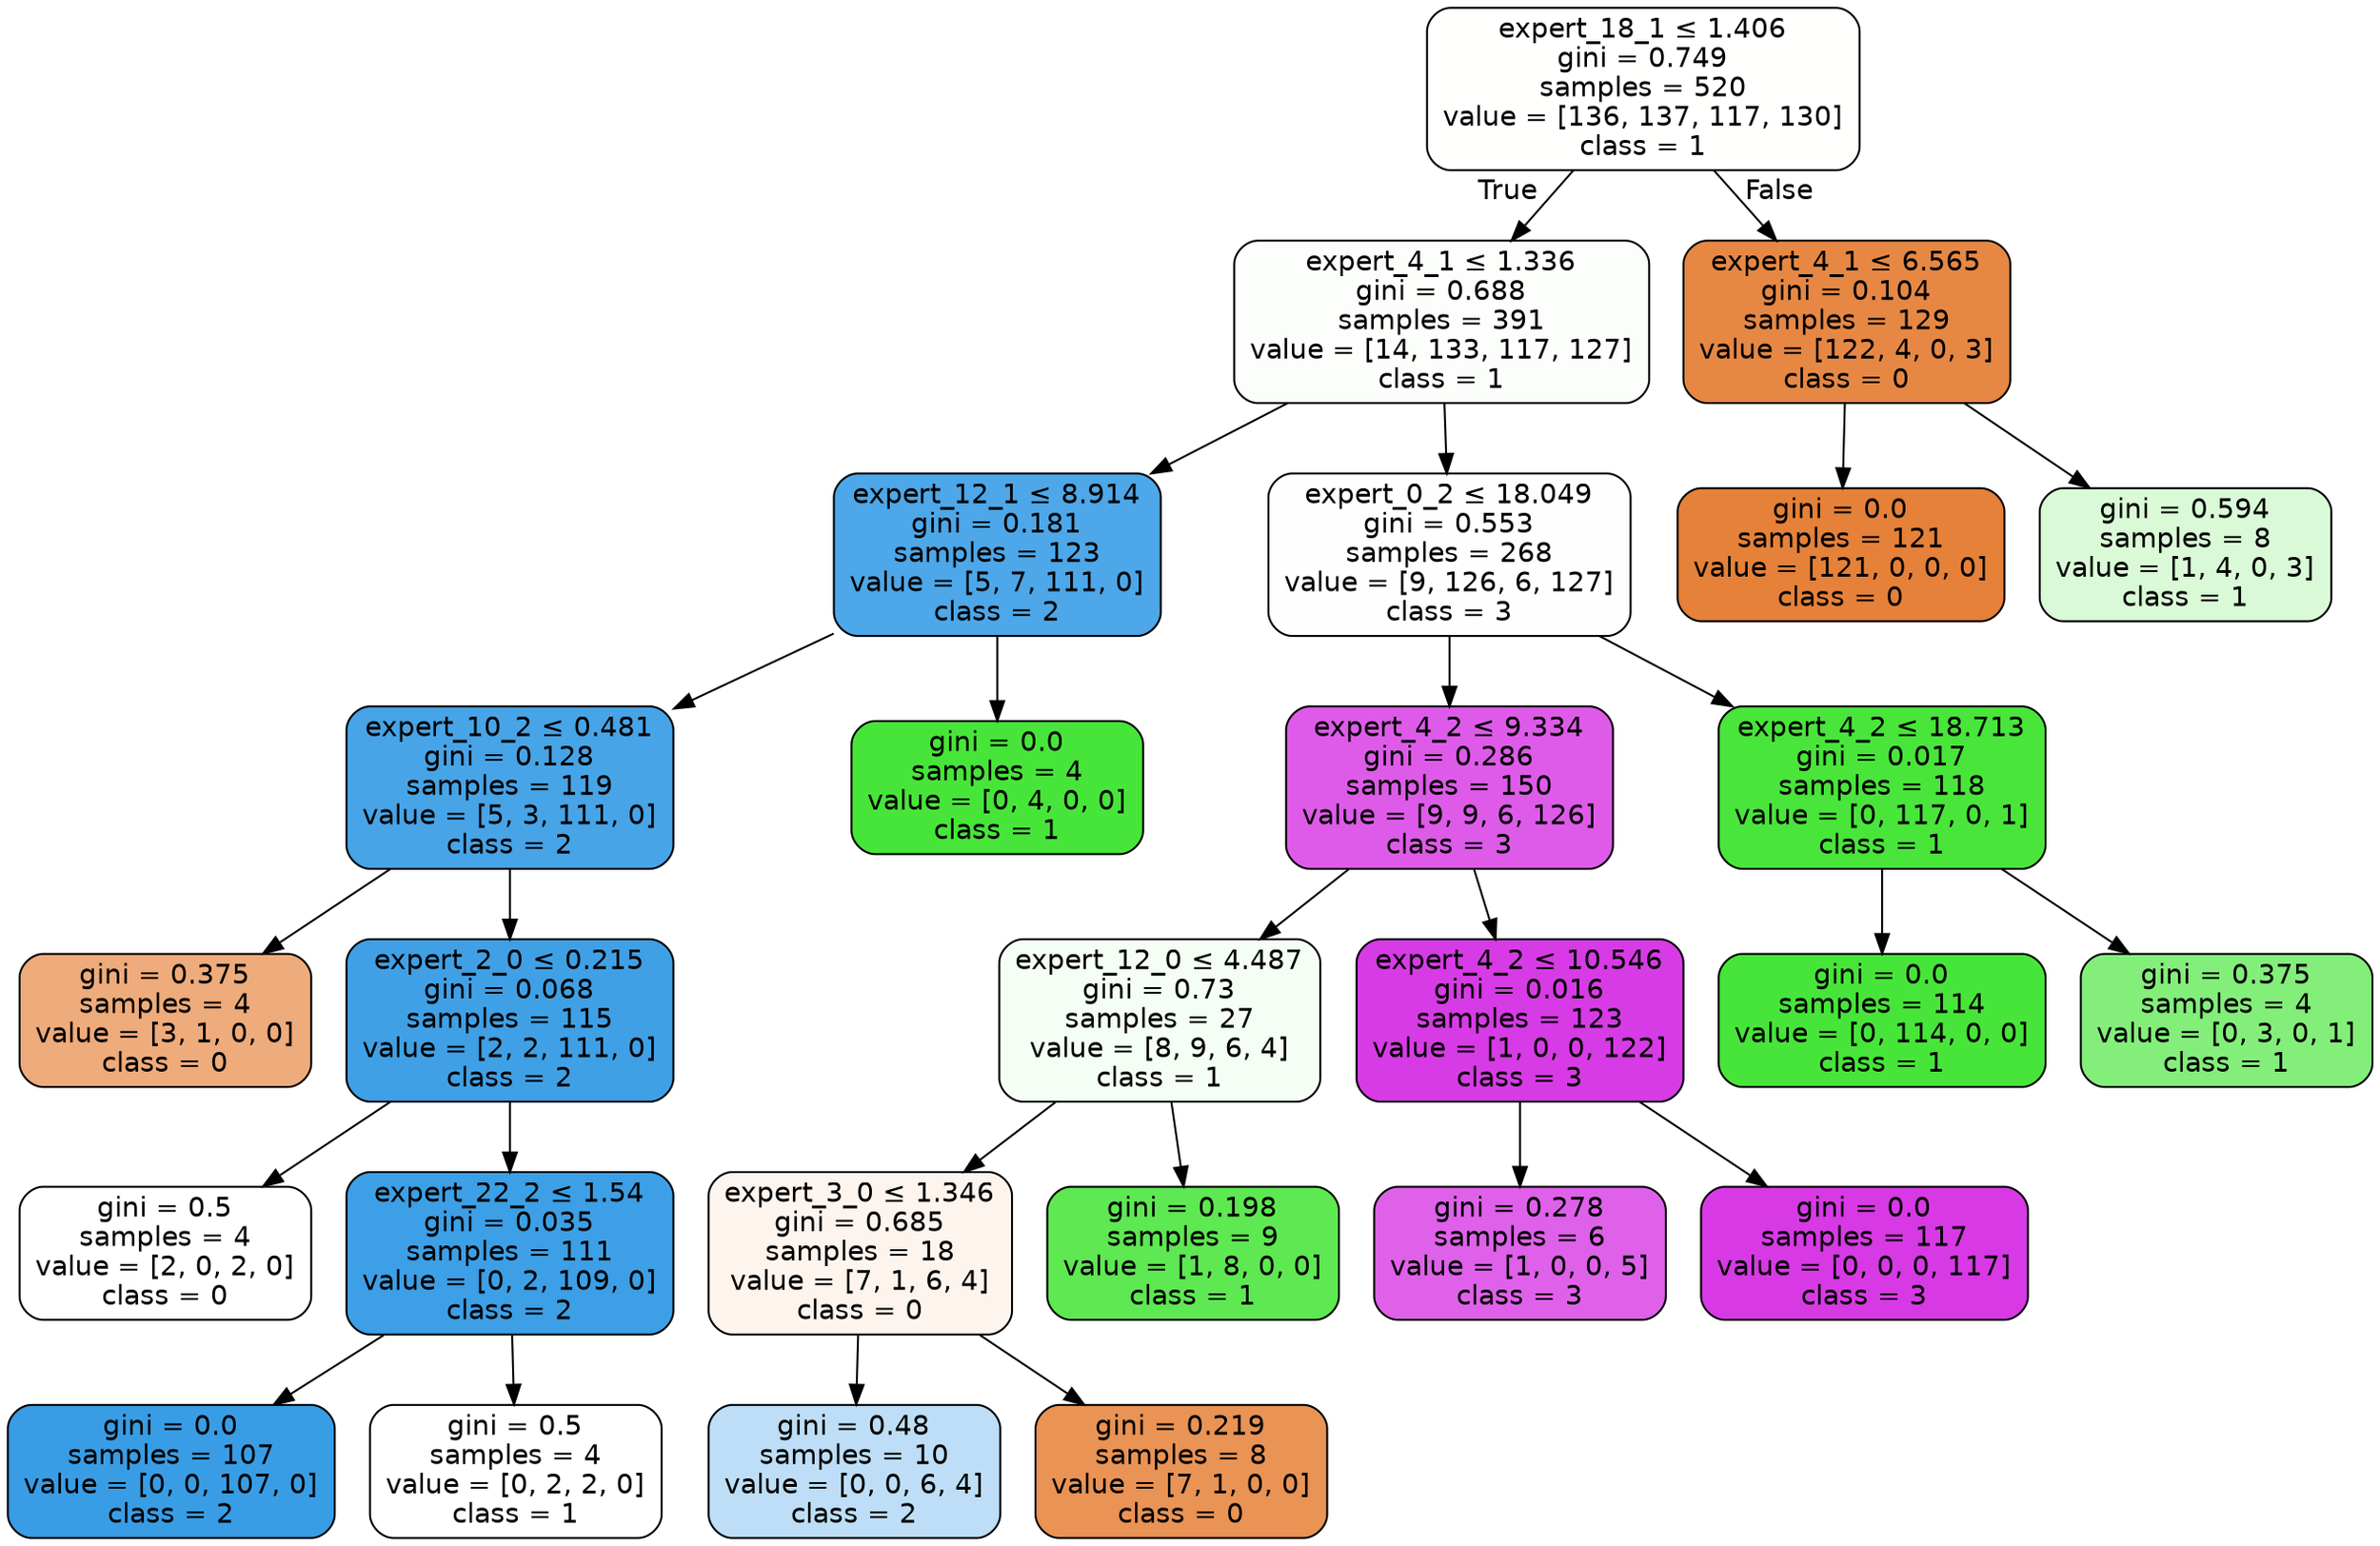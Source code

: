 digraph Tree {
node [shape=box, style="filled, rounded", color="black", fontname="helvetica"] ;
edge [fontname="helvetica"] ;
0 [label=<expert_18_1 &le; 1.406<br/>gini = 0.749<br/>samples = 520<br/>value = [136, 137, 117, 130]<br/>class = 1>, fillcolor="#fffffe"] ;
1 [label=<expert_4_1 &le; 1.336<br/>gini = 0.688<br/>samples = 391<br/>value = [14, 133, 117, 127]<br/>class = 1>, fillcolor="#fbfefa"] ;
0 -> 1 [labeldistance=2.5, labelangle=45, headlabel="True"] ;
2 [label=<expert_12_1 &le; 8.914<br/>gini = 0.181<br/>samples = 123<br/>value = [5, 7, 111, 0]<br/>class = 2>, fillcolor="#4da7e8"] ;
1 -> 2 ;
3 [label=<expert_10_2 &le; 0.481<br/>gini = 0.128<br/>samples = 119<br/>value = [5, 3, 111, 0]<br/>class = 2>, fillcolor="#47a4e7"] ;
2 -> 3 ;
4 [label=<gini = 0.375<br/>samples = 4<br/>value = [3, 1, 0, 0]<br/>class = 0>, fillcolor="#eeab7b"] ;
3 -> 4 ;
5 [label=<expert_2_0 &le; 0.215<br/>gini = 0.068<br/>samples = 115<br/>value = [2, 2, 111, 0]<br/>class = 2>, fillcolor="#40a0e6"] ;
3 -> 5 ;
6 [label=<gini = 0.5<br/>samples = 4<br/>value = [2, 0, 2, 0]<br/>class = 0>, fillcolor="#ffffff"] ;
5 -> 6 ;
7 [label=<expert_22_2 &le; 1.54<br/>gini = 0.035<br/>samples = 111<br/>value = [0, 2, 109, 0]<br/>class = 2>, fillcolor="#3d9fe5"] ;
5 -> 7 ;
8 [label=<gini = 0.0<br/>samples = 107<br/>value = [0, 0, 107, 0]<br/>class = 2>, fillcolor="#399de5"] ;
7 -> 8 ;
9 [label=<gini = 0.5<br/>samples = 4<br/>value = [0, 2, 2, 0]<br/>class = 1>, fillcolor="#ffffff"] ;
7 -> 9 ;
10 [label=<gini = 0.0<br/>samples = 4<br/>value = [0, 4, 0, 0]<br/>class = 1>, fillcolor="#47e539"] ;
2 -> 10 ;
11 [label=<expert_0_2 &le; 18.049<br/>gini = 0.553<br/>samples = 268<br/>value = [9, 126, 6, 127]<br/>class = 3>, fillcolor="#fffeff"] ;
1 -> 11 ;
12 [label=<expert_4_2 &le; 9.334<br/>gini = 0.286<br/>samples = 150<br/>value = [9, 9, 6, 126]<br/>class = 3>, fillcolor="#de5be9"] ;
11 -> 12 ;
13 [label=<expert_12_0 &le; 4.487<br/>gini = 0.73<br/>samples = 27<br/>value = [8, 9, 6, 4]<br/>class = 1>, fillcolor="#f5fef5"] ;
12 -> 13 ;
14 [label=<expert_3_0 &le; 1.346<br/>gini = 0.685<br/>samples = 18<br/>value = [7, 1, 6, 4]<br/>class = 0>, fillcolor="#fdf4ee"] ;
13 -> 14 ;
15 [label=<gini = 0.48<br/>samples = 10<br/>value = [0, 0, 6, 4]<br/>class = 2>, fillcolor="#bddef6"] ;
14 -> 15 ;
16 [label=<gini = 0.219<br/>samples = 8<br/>value = [7, 1, 0, 0]<br/>class = 0>, fillcolor="#e99355"] ;
14 -> 16 ;
17 [label=<gini = 0.198<br/>samples = 9<br/>value = [1, 8, 0, 0]<br/>class = 1>, fillcolor="#5ee852"] ;
13 -> 17 ;
18 [label=<expert_4_2 &le; 10.546<br/>gini = 0.016<br/>samples = 123<br/>value = [1, 0, 0, 122]<br/>class = 3>, fillcolor="#d73be5"] ;
12 -> 18 ;
19 [label=<gini = 0.278<br/>samples = 6<br/>value = [1, 0, 0, 5]<br/>class = 3>, fillcolor="#df61ea"] ;
18 -> 19 ;
20 [label=<gini = 0.0<br/>samples = 117<br/>value = [0, 0, 0, 117]<br/>class = 3>, fillcolor="#d739e5"] ;
18 -> 20 ;
21 [label=<expert_4_2 &le; 18.713<br/>gini = 0.017<br/>samples = 118<br/>value = [0, 117, 0, 1]<br/>class = 1>, fillcolor="#49e53b"] ;
11 -> 21 ;
22 [label=<gini = 0.0<br/>samples = 114<br/>value = [0, 114, 0, 0]<br/>class = 1>, fillcolor="#47e539"] ;
21 -> 22 ;
23 [label=<gini = 0.375<br/>samples = 4<br/>value = [0, 3, 0, 1]<br/>class = 1>, fillcolor="#84ee7b"] ;
21 -> 23 ;
24 [label=<expert_4_1 &le; 6.565<br/>gini = 0.104<br/>samples = 129<br/>value = [122, 4, 0, 3]<br/>class = 0>, fillcolor="#e68844"] ;
0 -> 24 [labeldistance=2.5, labelangle=-45, headlabel="False"] ;
25 [label=<gini = 0.0<br/>samples = 121<br/>value = [121, 0, 0, 0]<br/>class = 0>, fillcolor="#e58139"] ;
24 -> 25 ;
26 [label=<gini = 0.594<br/>samples = 8<br/>value = [1, 4, 0, 3]<br/>class = 1>, fillcolor="#dafad7"] ;
24 -> 26 ;
}